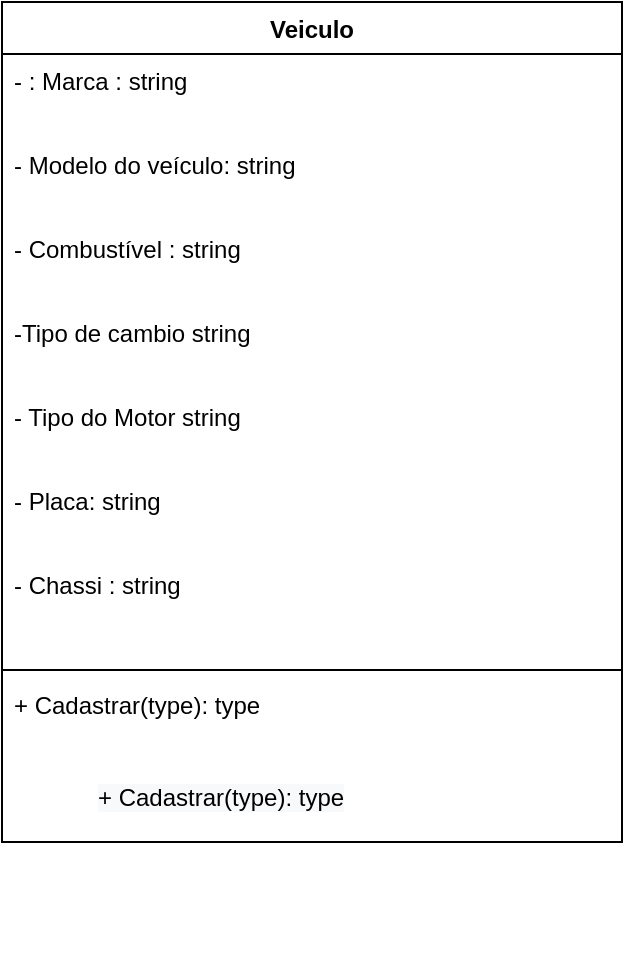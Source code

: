 <mxfile version="20.2.7" type="onedrive"><diagram id="Hhfuq4t4gW0yht1nXN9L" name="Página-1"><mxGraphModel grid="1" page="1" gridSize="10" guides="1" tooltips="1" connect="1" arrows="1" fold="1" pageScale="1" pageWidth="827" pageHeight="1169" math="0" shadow="0"><root><mxCell id="0"/><mxCell id="1" parent="0"/><mxCell id="8n8NH9YTwdVX2_ZqHrjO-1" value="Veiculo" style="swimlane;fontStyle=1;align=center;verticalAlign=top;childLayout=stackLayout;horizontal=1;startSize=26;horizontalStack=0;resizeParent=1;resizeParentMax=0;resizeLast=0;collapsible=1;marginBottom=0;" vertex="1" parent="1"><mxGeometry x="254" y="260" width="310" height="420" as="geometry"/></mxCell><mxCell id="8n8NH9YTwdVX2_ZqHrjO-2" value="- : Marca : string&#10;&#10;&#10;- Modelo do veículo: string&#10;&#10;&#10;- Combustível : string&#10;&#10;&#10;-Tipo de cambio string&#10;&#10;&#10;- Tipo do Motor string&#10;&#10;&#10;- Placa: string&#10;&#10;&#10;- Chassi : string" style="text;strokeColor=none;fillColor=none;align=left;verticalAlign=top;spacingLeft=4;spacingRight=4;overflow=hidden;rotatable=0;points=[[0,0.5],[1,0.5]];portConstraint=eastwest;" vertex="1" parent="8n8NH9YTwdVX2_ZqHrjO-1"><mxGeometry y="26" width="310" height="304" as="geometry"/></mxCell><mxCell id="8n8NH9YTwdVX2_ZqHrjO-3" value="" style="line;strokeWidth=1;fillColor=none;align=left;verticalAlign=middle;spacingTop=-1;spacingLeft=3;spacingRight=3;rotatable=0;labelPosition=right;points=[];portConstraint=eastwest;" vertex="1" parent="8n8NH9YTwdVX2_ZqHrjO-1"><mxGeometry y="330" width="310" height="8" as="geometry"/></mxCell><mxCell id="8n8NH9YTwdVX2_ZqHrjO-4" value="+ Cadastrar(type): type" style="text;strokeColor=none;fillColor=none;align=left;verticalAlign=top;spacingLeft=4;spacingRight=4;overflow=hidden;rotatable=0;points=[[0,0.5],[1,0.5]];portConstraint=eastwest;" vertex="1" parent="8n8NH9YTwdVX2_ZqHrjO-1"><mxGeometry y="338" width="310" height="82" as="geometry"/></mxCell><mxCell id="8n8NH9YTwdVX2_ZqHrjO-5" value="&#10;&lt;span style=&quot;color: rgb(0, 0, 0); font-family: Helvetica; font-size: 12px; font-style: normal; font-variant-ligatures: normal; font-variant-caps: normal; font-weight: 400; letter-spacing: normal; orphans: 2; text-align: left; text-indent: 0px; text-transform: none; widows: 2; word-spacing: 0px; -webkit-text-stroke-width: 0px; background-color: rgb(248, 249, 250); text-decoration-thickness: initial; text-decoration-style: initial; text-decoration-color: initial; float: none; display: inline !important;&quot;&gt;+ Cadastrar(type): type&lt;/span&gt;&#10;&#10;" style="text;whiteSpace=wrap;html=1;" vertex="1" parent="1"><mxGeometry x="300" y="630" width="160" height="110" as="geometry"/></mxCell></root></mxGraphModel></diagram></mxfile>